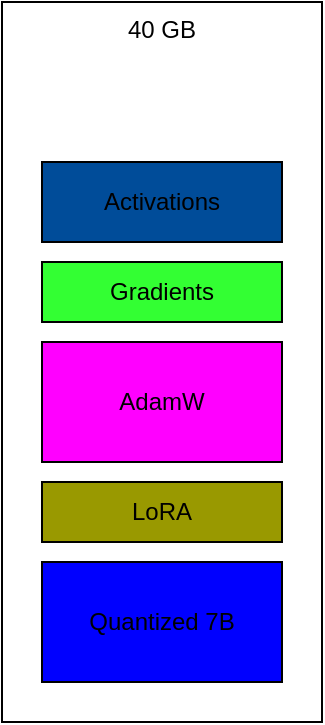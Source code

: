 <mxfile>
    <diagram id="BnLmanohxLv76QinxHZh" name="Page-4">
        <mxGraphModel dx="694" dy="692" grid="1" gridSize="10" guides="1" tooltips="1" connect="1" arrows="1" fold="1" page="1" pageScale="1" pageWidth="850" pageHeight="1100" math="0" shadow="0">
            <root>
                <mxCell id="0"/>
                <mxCell id="1" parent="0"/>
                <mxCell id="p9GJjc7nHzshsCbPRGxp-1" value="40 GB" style="rounded=0;whiteSpace=wrap;html=1;verticalAlign=top;" vertex="1" parent="1">
                    <mxGeometry x="80" y="120" width="160" height="360" as="geometry"/>
                </mxCell>
                <mxCell id="p9GJjc7nHzshsCbPRGxp-2" value="Quantized 7B" style="rounded=0;whiteSpace=wrap;html=1;fillColor=#0000FF;" vertex="1" parent="1">
                    <mxGeometry x="100" y="400" width="120" height="60" as="geometry"/>
                </mxCell>
                <mxCell id="p9GJjc7nHzshsCbPRGxp-4" value="LoRA" style="rounded=0;whiteSpace=wrap;html=1;fillColor=#999900;" vertex="1" parent="1">
                    <mxGeometry x="100" y="360" width="120" height="30" as="geometry"/>
                </mxCell>
                <mxCell id="p9GJjc7nHzshsCbPRGxp-5" value="AdamW" style="rounded=0;whiteSpace=wrap;html=1;fillColor=#FF00FF;" vertex="1" parent="1">
                    <mxGeometry x="100" y="290" width="120" height="60" as="geometry"/>
                </mxCell>
                <mxCell id="p9GJjc7nHzshsCbPRGxp-6" value="Gradients" style="rounded=0;whiteSpace=wrap;html=1;fillColor=#33FF33;" vertex="1" parent="1">
                    <mxGeometry x="100" y="250" width="120" height="30" as="geometry"/>
                </mxCell>
                <mxCell id="p9GJjc7nHzshsCbPRGxp-7" value="Activations" style="rounded=0;whiteSpace=wrap;html=1;fillColor=#004C99;" vertex="1" parent="1">
                    <mxGeometry x="100" y="200" width="120" height="40" as="geometry"/>
                </mxCell>
            </root>
        </mxGraphModel>
    </diagram>
    <diagram id="1aKVY8kWNlJgJYmuvmKM" name="Page-3">
        <mxGraphModel dx="694" dy="692" grid="1" gridSize="10" guides="1" tooltips="1" connect="1" arrows="1" fold="1" page="1" pageScale="1" pageWidth="850" pageHeight="1100" math="0" shadow="0">
            <root>
                <mxCell id="0"/>
                <mxCell id="1" parent="0"/>
                <mxCell id="ZuKIFXXJ1h3Z7tqzPKCu-1" value="Updated Weights" style="rounded=1;whiteSpace=wrap;html=1;fillColor=#00CC00;" vertex="1" parent="1">
                    <mxGeometry x="130" y="160" width="120" height="60" as="geometry"/>
                </mxCell>
                <mxCell id="ZuKIFXXJ1h3Z7tqzPKCu-2" value="Updated Weights" style="rounded=1;whiteSpace=wrap;html=1;fillColor=#00CC00;" vertex="1" parent="1">
                    <mxGeometry x="481" y="161" width="120" height="60" as="geometry"/>
                </mxCell>
                <mxCell id="ZuKIFXXJ1h3Z7tqzPKCu-4" style="edgeStyle=none;html=1;entryX=0.5;entryY=1;entryDx=0;entryDy=0;" edge="1" parent="1" source="ZuKIFXXJ1h3Z7tqzPKCu-3" target="ZuKIFXXJ1h3Z7tqzPKCu-1">
                    <mxGeometry relative="1" as="geometry"/>
                </mxCell>
                <mxCell id="ZuKIFXXJ1h3Z7tqzPKCu-3" value="Pretrained Weights" style="rounded=0;whiteSpace=wrap;html=1;fillColor=#666666;" vertex="1" parent="1">
                    <mxGeometry x="90" y="280" width="80" height="80" as="geometry"/>
                </mxCell>
                <mxCell id="ZuKIFXXJ1h3Z7tqzPKCu-6" style="edgeStyle=none;html=1;entryX=0.5;entryY=1;entryDx=0;entryDy=0;" edge="1" parent="1" source="ZuKIFXXJ1h3Z7tqzPKCu-5" target="ZuKIFXXJ1h3Z7tqzPKCu-2">
                    <mxGeometry relative="1" as="geometry"/>
                </mxCell>
                <mxCell id="ZuKIFXXJ1h3Z7tqzPKCu-5" value="Pretrained Weights" style="rounded=0;whiteSpace=wrap;html=1;fillColor=#666666;" vertex="1" parent="1">
                    <mxGeometry x="440" y="280" width="80" height="80" as="geometry"/>
                </mxCell>
                <mxCell id="ZuKIFXXJ1h3Z7tqzPKCu-8" style="edgeStyle=none;html=1;entryX=0.5;entryY=1;entryDx=0;entryDy=0;" edge="1" parent="1" source="ZuKIFXXJ1h3Z7tqzPKCu-7" target="ZuKIFXXJ1h3Z7tqzPKCu-1">
                    <mxGeometry relative="1" as="geometry"/>
                </mxCell>
                <mxCell id="ZuKIFXXJ1h3Z7tqzPKCu-7" value="Full Rank weight update" style="rounded=0;whiteSpace=wrap;html=1;fillColor=#0000FF;" vertex="1" parent="1">
                    <mxGeometry x="210" y="280" width="80" height="80" as="geometry"/>
                </mxCell>
                <mxCell id="ZuKIFXXJ1h3Z7tqzPKCu-11" style="edgeStyle=none;html=1;entryX=0.5;entryY=1;entryDx=0;entryDy=0;" edge="1" parent="1" source="ZuKIFXXJ1h3Z7tqzPKCu-9" target="ZuKIFXXJ1h3Z7tqzPKCu-2">
                    <mxGeometry relative="1" as="geometry"/>
                </mxCell>
                <mxCell id="ZuKIFXXJ1h3Z7tqzPKCu-9" value="B" style="triangle;whiteSpace=wrap;html=1;fillColor=#0000FF;direction=south;" vertex="1" parent="1">
                    <mxGeometry x="580" y="270" width="80" height="60" as="geometry"/>
                </mxCell>
                <mxCell id="ZuKIFXXJ1h3Z7tqzPKCu-10" value="A" style="triangle;whiteSpace=wrap;html=1;fillColor=#0000FF;direction=north;" vertex="1" parent="1">
                    <mxGeometry x="580" y="330" width="80" height="60" as="geometry"/>
                </mxCell>
                <mxCell id="ZuKIFXXJ1h3Z7tqzPKCu-12" value="" style="endArrow=classic;html=1;" edge="1" parent="1">
                    <mxGeometry width="50" height="50" relative="1" as="geometry">
                        <mxPoint x="320" y="325" as="sourcePoint"/>
                        <mxPoint x="420" y="325" as="targetPoint"/>
                    </mxGeometry>
                </mxCell>
                <mxCell id="ZuKIFXXJ1h3Z7tqzPKCu-13" value="LoRA weight update approximation" style="text;html=1;strokeColor=none;fillColor=none;align=center;verticalAlign=middle;whiteSpace=wrap;rounded=0;" vertex="1" parent="1">
                    <mxGeometry x="340" y="340" width="60" height="30" as="geometry"/>
                </mxCell>
                <mxCell id="ZuKIFXXJ1h3Z7tqzPKCu-14" value="Full Finetuning" style="text;html=1;strokeColor=none;fillColor=none;align=center;verticalAlign=middle;whiteSpace=wrap;rounded=0;" vertex="1" parent="1">
                    <mxGeometry x="160" y="380" width="60" height="30" as="geometry"/>
                </mxCell>
                <mxCell id="ZuKIFXXJ1h3Z7tqzPKCu-15" value="LoRA Finetuning" style="text;html=1;strokeColor=none;fillColor=none;align=center;verticalAlign=middle;whiteSpace=wrap;rounded=0;" vertex="1" parent="1">
                    <mxGeometry x="520" y="400" width="60" height="30" as="geometry"/>
                </mxCell>
            </root>
        </mxGraphModel>
    </diagram>
    <diagram id="kVEIs9mHJicPIUWHt5bK" name="Page-2">
        <mxGraphModel dx="694" dy="692" grid="1" gridSize="10" guides="1" tooltips="1" connect="1" arrows="1" fold="1" page="1" pageScale="1" pageWidth="850" pageHeight="1100" math="0" shadow="0">
            <root>
                <mxCell id="0"/>
                <mxCell id="1" parent="0"/>
                <mxCell id="WF3uviR4MTL5pgWsYfdr-2" value="40 GB" style="rounded=0;whiteSpace=wrap;html=1;verticalAlign=top;" parent="1" vertex="1">
                    <mxGeometry x="80" y="120" width="160" height="360" as="geometry"/>
                </mxCell>
                <mxCell id="WF3uviR4MTL5pgWsYfdr-3" value="2B * 2 Bytes per parameters" style="rounded=0;whiteSpace=wrap;html=1;fillColor=#0000FF;" parent="1" vertex="1">
                    <mxGeometry x="100" y="400" width="120" height="60" as="geometry"/>
                </mxCell>
                <mxCell id="WF3uviR4MTL5pgWsYfdr-4" value="2B * 4 Bytes per param for Adam Optimizer = 8GB" style="rounded=0;whiteSpace=wrap;html=1;fillColor=#CC00CC;" parent="1" vertex="1">
                    <mxGeometry x="100" y="290" width="120" height="100" as="geometry"/>
                </mxCell>
            </root>
        </mxGraphModel>
    </diagram>
    <diagram id="pca6Zg5H9z33NP59ngoo" name="Page-1">
        <mxGraphModel dx="694" dy="692" grid="1" gridSize="10" guides="1" tooltips="1" connect="1" arrows="1" fold="1" page="1" pageScale="1" pageWidth="850" pageHeight="1100" math="0" shadow="0">
            <root>
                <mxCell id="0"/>
                <mxCell id="1" parent="0"/>
                <mxCell id="9" style="edgeStyle=none;html=1;entryX=0;entryY=0.5;entryDx=0;entryDy=0;" parent="1" source="2" target="4" edge="1">
                    <mxGeometry relative="1" as="geometry"/>
                </mxCell>
                <mxCell id="2" value="Raw Text data" style="html=1;dashed=0;whitespace=wrap;shape=mxgraph.dfd.externalEntity" parent="1" vertex="1">
                    <mxGeometry x="70" y="190" width="100" height="100" as="geometry"/>
                </mxCell>
                <mxCell id="3" value="Id" style="autosize=1;part=1;resizable=0;strokeColor=inherit;fillColor=inherit;gradientColor=inherit;" parent="2" vertex="1">
                    <mxGeometry width="20" height="20" relative="1" as="geometry">
                        <mxPoint x="15" y="15" as="offset"/>
                    </mxGeometry>
                </mxCell>
                <mxCell id="6" value="" style="edgeStyle=none;html=1;" parent="1" source="4" target="5" edge="1">
                    <mxGeometry relative="1" as="geometry"/>
                </mxCell>
                <mxCell id="4" value="Pretrained LLM" style="whiteSpace=wrap;html=1;dashed=0;" parent="1" vertex="1">
                    <mxGeometry x="240" y="210" width="120" height="60" as="geometry"/>
                </mxCell>
                <mxCell id="5" value="FinetunedLLM" style="whiteSpace=wrap;html=1;dashed=0;" parent="1" vertex="1">
                    <mxGeometry x="440" y="210" width="120" height="60" as="geometry"/>
                </mxCell>
                <mxCell id="8" style="edgeStyle=none;html=1;" parent="1" source="7" edge="1">
                    <mxGeometry relative="1" as="geometry">
                        <mxPoint x="405" y="240" as="targetPoint"/>
                    </mxGeometry>
                </mxCell>
                <mxCell id="7" value="Custom Knowledgebase" style="shape=datastore;whiteSpace=wrap;html=1;" parent="1" vertex="1">
                    <mxGeometry x="350" y="60" width="110" height="100" as="geometry"/>
                </mxCell>
            </root>
        </mxGraphModel>
    </diagram>
</mxfile>
